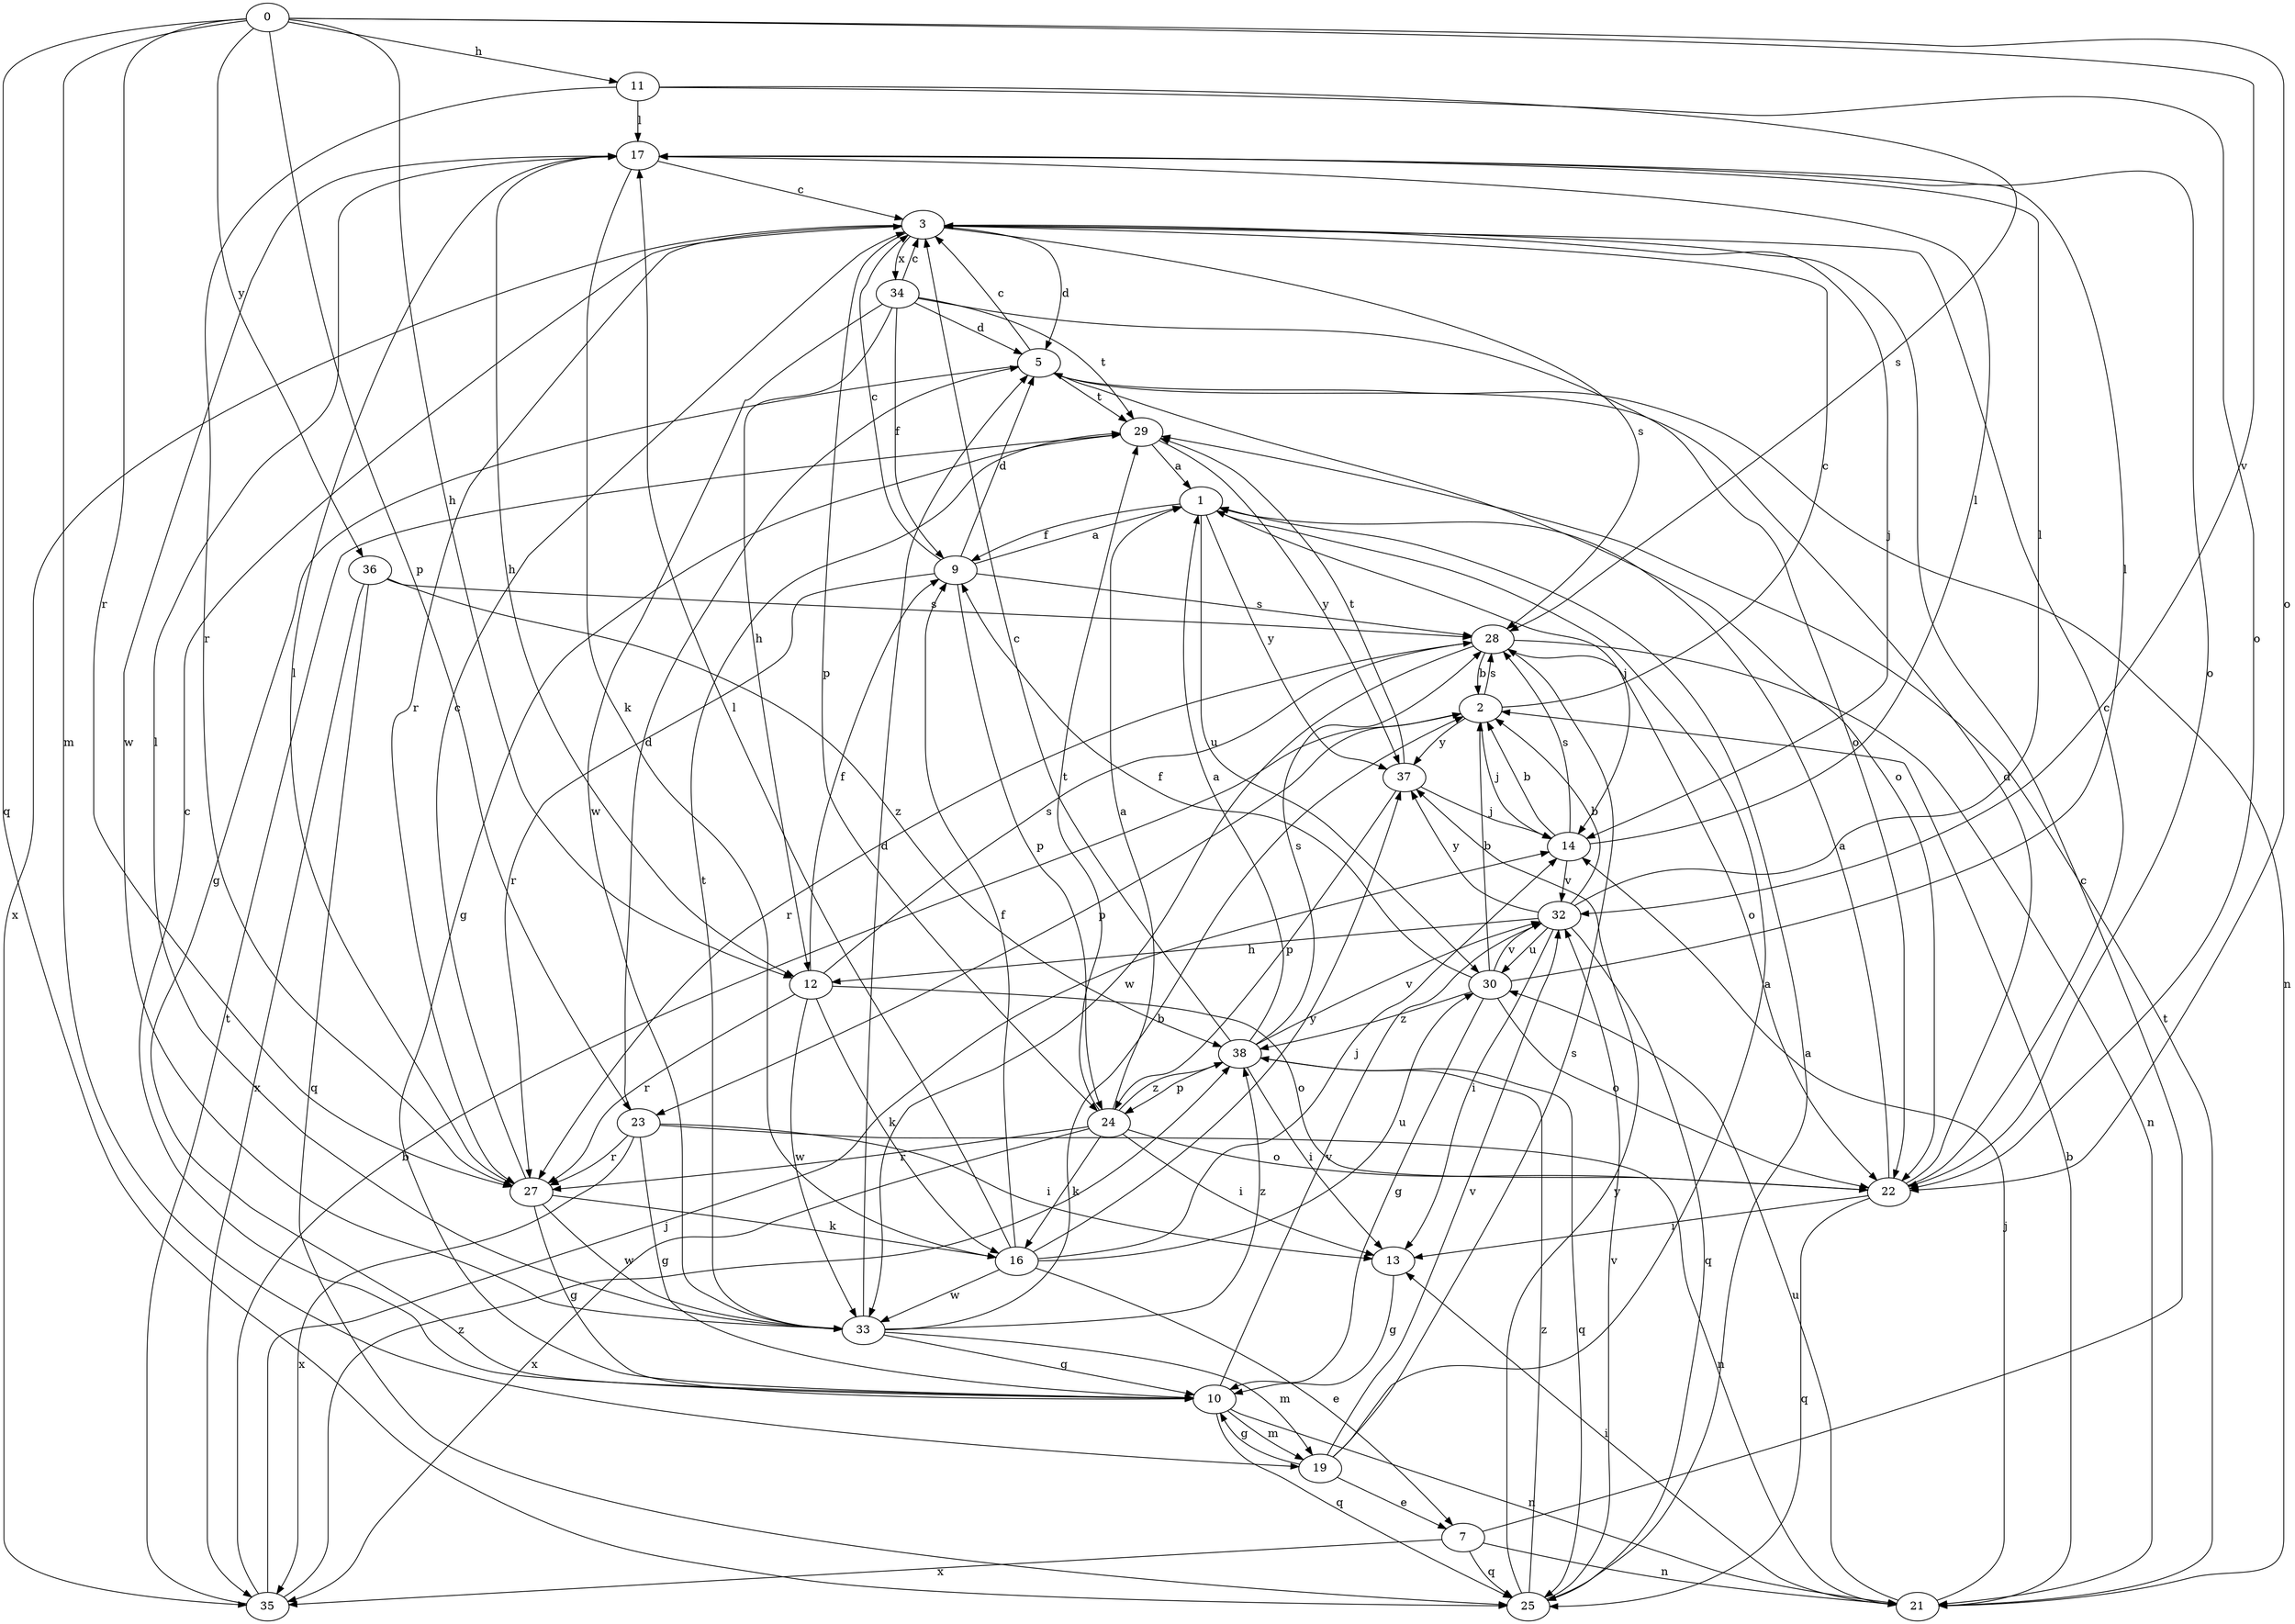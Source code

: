 strict digraph  {
0;
1;
2;
3;
5;
7;
9;
10;
11;
12;
13;
14;
16;
17;
19;
21;
22;
23;
24;
25;
27;
28;
29;
30;
32;
33;
34;
35;
36;
37;
38;
0 -> 11  [label=h];
0 -> 12  [label=h];
0 -> 19  [label=m];
0 -> 22  [label=o];
0 -> 23  [label=p];
0 -> 25  [label=q];
0 -> 27  [label=r];
0 -> 32  [label=v];
0 -> 36  [label=y];
1 -> 9  [label=f];
1 -> 14  [label=j];
1 -> 30  [label=u];
1 -> 37  [label=y];
2 -> 3  [label=c];
2 -> 14  [label=j];
2 -> 23  [label=p];
2 -> 28  [label=s];
2 -> 37  [label=y];
3 -> 5  [label=d];
3 -> 14  [label=j];
3 -> 24  [label=p];
3 -> 27  [label=r];
3 -> 28  [label=s];
3 -> 34  [label=x];
3 -> 35  [label=x];
5 -> 3  [label=c];
5 -> 10  [label=g];
5 -> 21  [label=n];
5 -> 22  [label=o];
5 -> 29  [label=t];
7 -> 3  [label=c];
7 -> 21  [label=n];
7 -> 25  [label=q];
7 -> 35  [label=x];
9 -> 1  [label=a];
9 -> 3  [label=c];
9 -> 5  [label=d];
9 -> 24  [label=p];
9 -> 27  [label=r];
9 -> 28  [label=s];
10 -> 3  [label=c];
10 -> 19  [label=m];
10 -> 21  [label=n];
10 -> 25  [label=q];
10 -> 32  [label=v];
11 -> 17  [label=l];
11 -> 22  [label=o];
11 -> 27  [label=r];
11 -> 28  [label=s];
12 -> 9  [label=f];
12 -> 16  [label=k];
12 -> 22  [label=o];
12 -> 27  [label=r];
12 -> 28  [label=s];
12 -> 33  [label=w];
13 -> 10  [label=g];
14 -> 2  [label=b];
14 -> 17  [label=l];
14 -> 28  [label=s];
14 -> 32  [label=v];
16 -> 7  [label=e];
16 -> 9  [label=f];
16 -> 14  [label=j];
16 -> 17  [label=l];
16 -> 30  [label=u];
16 -> 33  [label=w];
16 -> 37  [label=y];
17 -> 3  [label=c];
17 -> 12  [label=h];
17 -> 16  [label=k];
17 -> 22  [label=o];
17 -> 33  [label=w];
19 -> 1  [label=a];
19 -> 7  [label=e];
19 -> 10  [label=g];
19 -> 28  [label=s];
19 -> 32  [label=v];
21 -> 2  [label=b];
21 -> 13  [label=i];
21 -> 14  [label=j];
21 -> 29  [label=t];
21 -> 30  [label=u];
22 -> 1  [label=a];
22 -> 3  [label=c];
22 -> 5  [label=d];
22 -> 13  [label=i];
22 -> 25  [label=q];
23 -> 5  [label=d];
23 -> 10  [label=g];
23 -> 13  [label=i];
23 -> 21  [label=n];
23 -> 27  [label=r];
23 -> 35  [label=x];
24 -> 1  [label=a];
24 -> 13  [label=i];
24 -> 16  [label=k];
24 -> 22  [label=o];
24 -> 27  [label=r];
24 -> 29  [label=t];
24 -> 35  [label=x];
24 -> 38  [label=z];
25 -> 1  [label=a];
25 -> 32  [label=v];
25 -> 37  [label=y];
25 -> 38  [label=z];
27 -> 3  [label=c];
27 -> 10  [label=g];
27 -> 16  [label=k];
27 -> 17  [label=l];
27 -> 33  [label=w];
28 -> 2  [label=b];
28 -> 21  [label=n];
28 -> 22  [label=o];
28 -> 27  [label=r];
28 -> 33  [label=w];
29 -> 1  [label=a];
29 -> 10  [label=g];
29 -> 37  [label=y];
30 -> 2  [label=b];
30 -> 9  [label=f];
30 -> 10  [label=g];
30 -> 17  [label=l];
30 -> 22  [label=o];
30 -> 32  [label=v];
30 -> 38  [label=z];
32 -> 2  [label=b];
32 -> 12  [label=h];
32 -> 13  [label=i];
32 -> 17  [label=l];
32 -> 25  [label=q];
32 -> 30  [label=u];
32 -> 37  [label=y];
33 -> 2  [label=b];
33 -> 5  [label=d];
33 -> 10  [label=g];
33 -> 17  [label=l];
33 -> 19  [label=m];
33 -> 29  [label=t];
33 -> 38  [label=z];
34 -> 3  [label=c];
34 -> 5  [label=d];
34 -> 9  [label=f];
34 -> 12  [label=h];
34 -> 22  [label=o];
34 -> 29  [label=t];
34 -> 33  [label=w];
35 -> 2  [label=b];
35 -> 14  [label=j];
35 -> 29  [label=t];
35 -> 38  [label=z];
36 -> 25  [label=q];
36 -> 28  [label=s];
36 -> 35  [label=x];
36 -> 38  [label=z];
37 -> 14  [label=j];
37 -> 24  [label=p];
37 -> 29  [label=t];
38 -> 1  [label=a];
38 -> 3  [label=c];
38 -> 13  [label=i];
38 -> 24  [label=p];
38 -> 25  [label=q];
38 -> 28  [label=s];
38 -> 32  [label=v];
}
